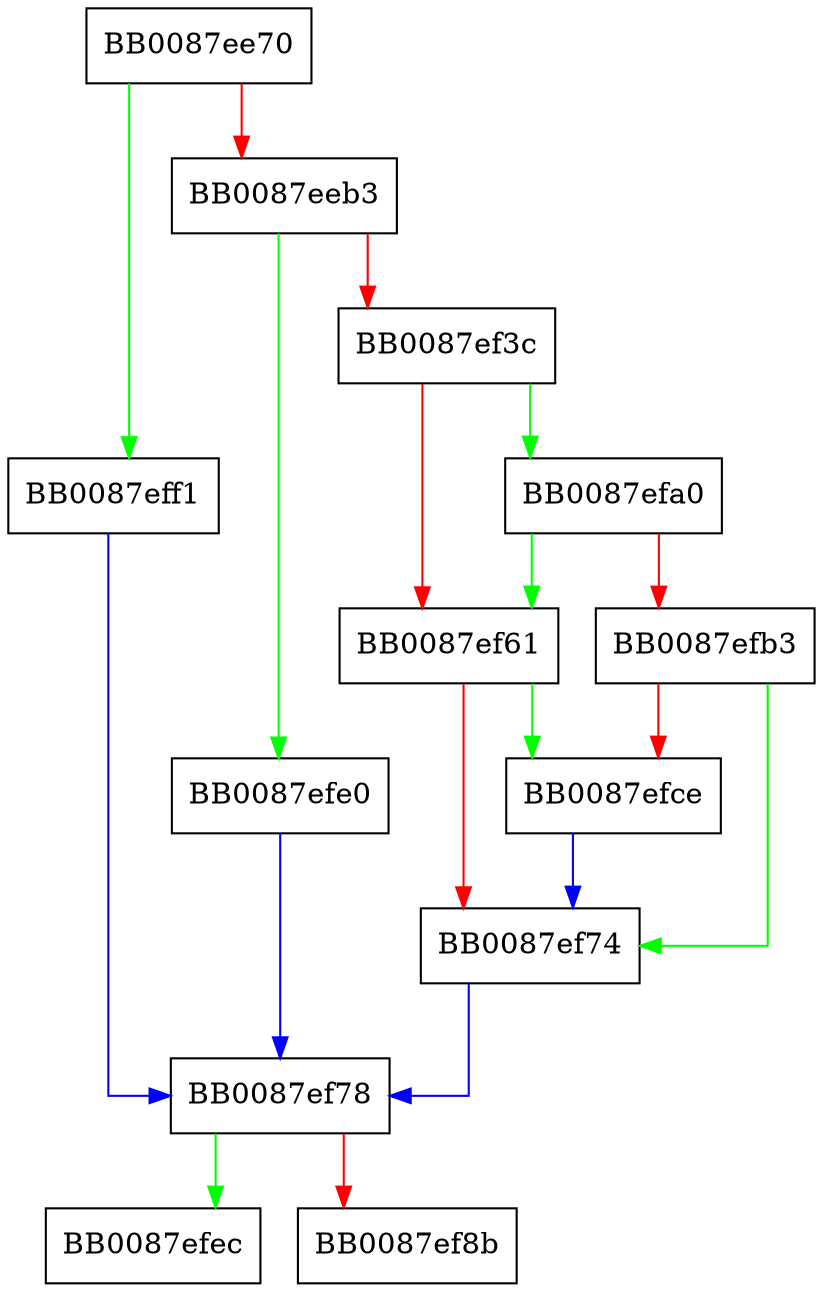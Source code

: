 digraph __vasprintf_internal {
  node [shape="box"];
  graph [splines=ortho];
  BB0087ee70 -> BB0087eff1 [color="green"];
  BB0087ee70 -> BB0087eeb3 [color="red"];
  BB0087eeb3 -> BB0087efe0 [color="green"];
  BB0087eeb3 -> BB0087ef3c [color="red"];
  BB0087ef3c -> BB0087efa0 [color="green"];
  BB0087ef3c -> BB0087ef61 [color="red"];
  BB0087ef61 -> BB0087efce [color="green"];
  BB0087ef61 -> BB0087ef74 [color="red"];
  BB0087ef74 -> BB0087ef78 [color="blue"];
  BB0087ef78 -> BB0087efec [color="green"];
  BB0087ef78 -> BB0087ef8b [color="red"];
  BB0087efa0 -> BB0087ef61 [color="green"];
  BB0087efa0 -> BB0087efb3 [color="red"];
  BB0087efb3 -> BB0087ef74 [color="green"];
  BB0087efb3 -> BB0087efce [color="red"];
  BB0087efce -> BB0087ef74 [color="blue"];
  BB0087efe0 -> BB0087ef78 [color="blue"];
  BB0087eff1 -> BB0087ef78 [color="blue"];
}